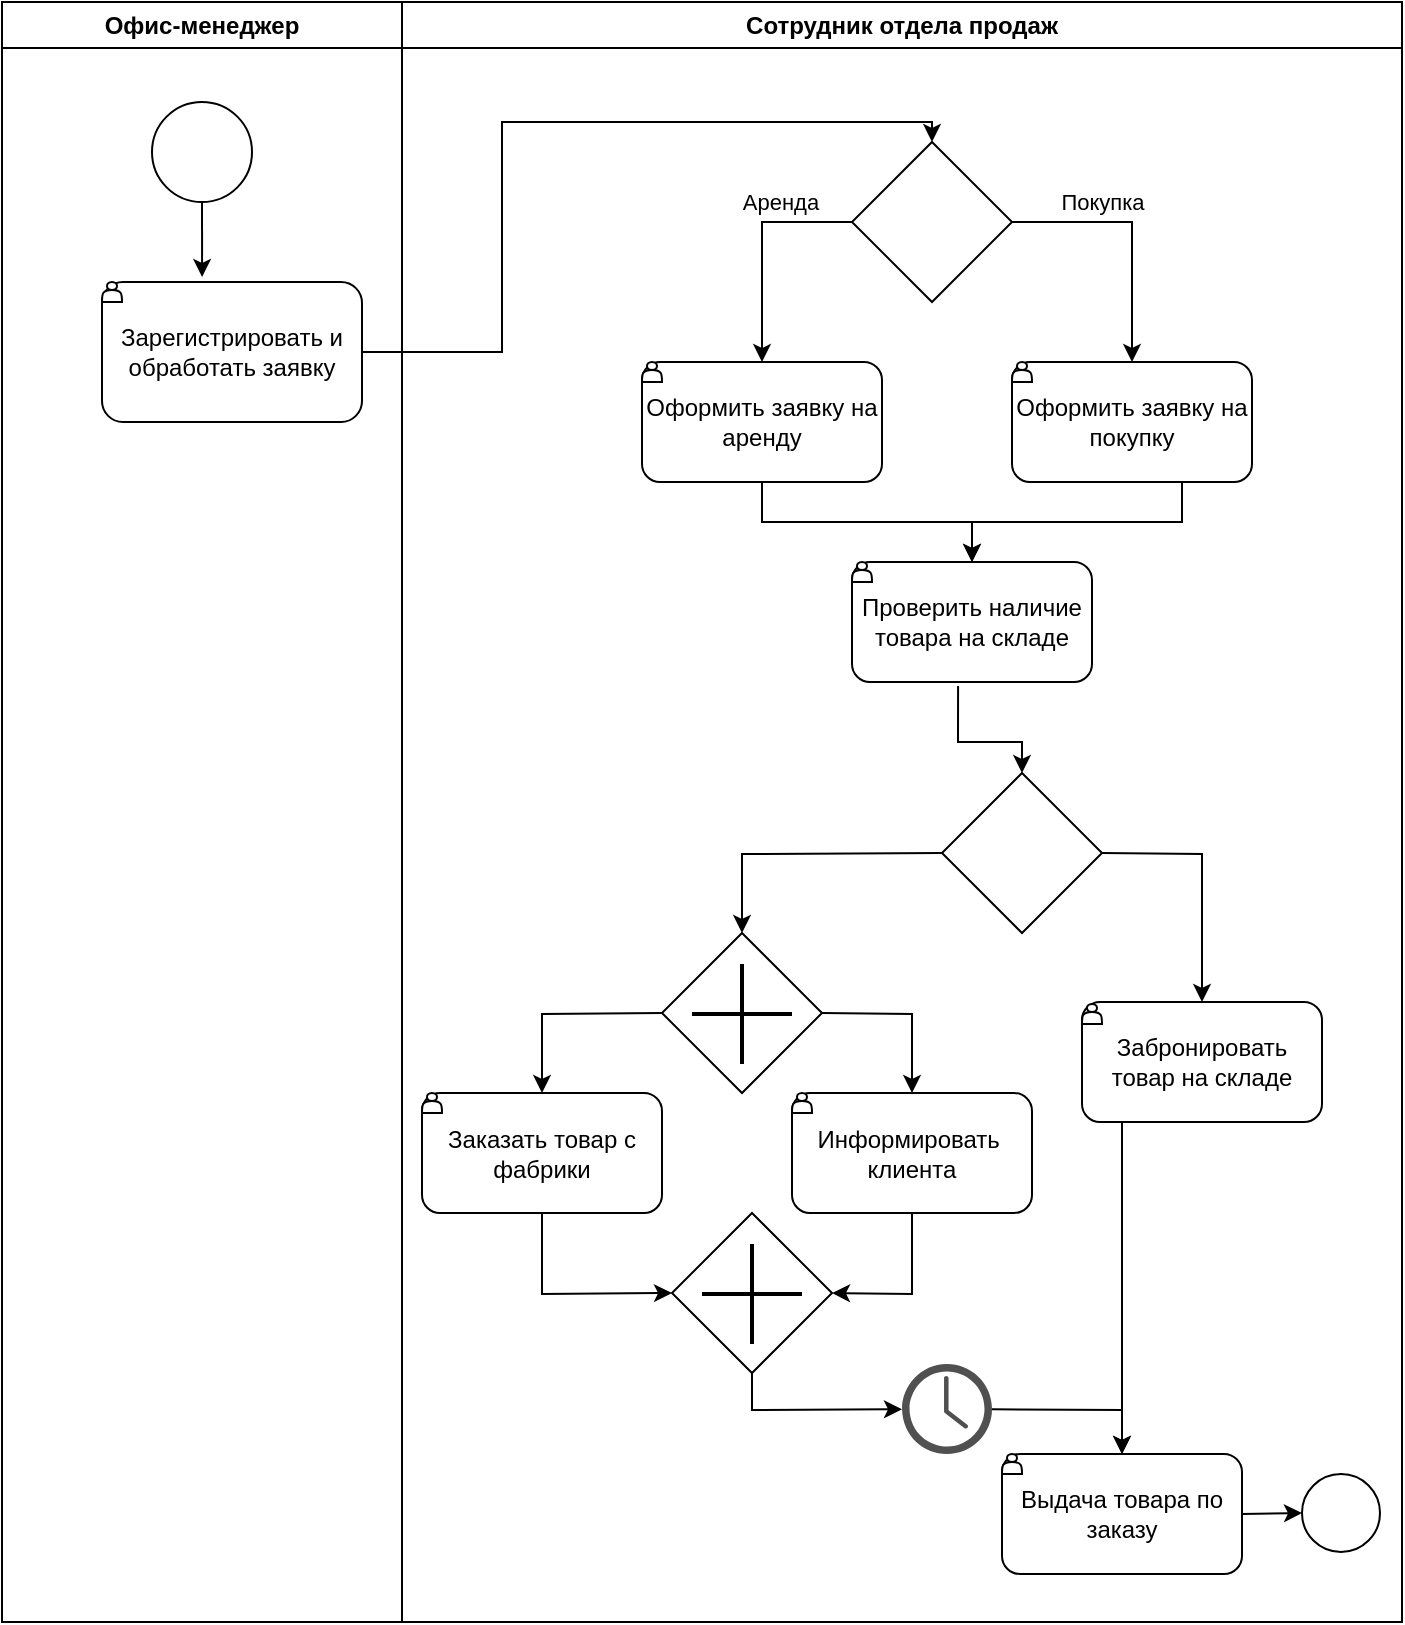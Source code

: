 <mxfile version="24.2.1" type="device">
  <diagram name="Страница — 1" id="Q4NtLcU40M-0rt19lN3W">
    <mxGraphModel dx="1195" dy="650" grid="1" gridSize="10" guides="1" tooltips="1" connect="1" arrows="1" fold="1" page="1" pageScale="1" pageWidth="827" pageHeight="1169" math="0" shadow="0">
      <root>
        <mxCell id="0" />
        <mxCell id="1" parent="0" />
        <mxCell id="UAzhUowsetnpxLLN-jfO-1" value="Офис-&lt;span style=&quot;background-color: initial;&quot;&gt;менеджер&lt;/span&gt;" style="swimlane;whiteSpace=wrap;html=1;" vertex="1" parent="1">
          <mxGeometry x="120" y="200" width="200" height="810" as="geometry" />
        </mxCell>
        <mxCell id="UAzhUowsetnpxLLN-jfO-3" value="" style="ellipse;whiteSpace=wrap;html=1;aspect=fixed;" vertex="1" parent="UAzhUowsetnpxLLN-jfO-1">
          <mxGeometry x="75" y="50" width="50" height="50" as="geometry" />
        </mxCell>
        <mxCell id="UAzhUowsetnpxLLN-jfO-4" value="Зарегистрировать и обработать заявку" style="rounded=1;whiteSpace=wrap;html=1;" vertex="1" parent="UAzhUowsetnpxLLN-jfO-1">
          <mxGeometry x="50" y="140" width="130" height="70" as="geometry" />
        </mxCell>
        <mxCell id="UAzhUowsetnpxLLN-jfO-5" value="" style="shape=actor;whiteSpace=wrap;html=1;" vertex="1" parent="UAzhUowsetnpxLLN-jfO-1">
          <mxGeometry x="50" y="140" width="10" height="10" as="geometry" />
        </mxCell>
        <mxCell id="UAzhUowsetnpxLLN-jfO-53" value="" style="endArrow=classic;html=1;rounded=0;exitX=0.5;exitY=1;exitDx=0;exitDy=0;entryX=0.385;entryY=-0.036;entryDx=0;entryDy=0;entryPerimeter=0;" edge="1" parent="UAzhUowsetnpxLLN-jfO-1" source="UAzhUowsetnpxLLN-jfO-3" target="UAzhUowsetnpxLLN-jfO-4">
          <mxGeometry width="50" height="50" relative="1" as="geometry">
            <mxPoint x="120" y="130" as="sourcePoint" />
            <mxPoint x="170" y="80" as="targetPoint" />
          </mxGeometry>
        </mxCell>
        <mxCell id="UAzhUowsetnpxLLN-jfO-2" value="Сотрудник отдела продаж" style="swimlane;whiteSpace=wrap;html=1;" vertex="1" parent="1">
          <mxGeometry x="320" y="200" width="500" height="810" as="geometry" />
        </mxCell>
        <mxCell id="UAzhUowsetnpxLLN-jfO-6" value="" style="rhombus;whiteSpace=wrap;html=1;" vertex="1" parent="UAzhUowsetnpxLLN-jfO-2">
          <mxGeometry x="225" y="70" width="80" height="80" as="geometry" />
        </mxCell>
        <mxCell id="UAzhUowsetnpxLLN-jfO-8" value="Оформить заявку на аренду" style="rounded=1;whiteSpace=wrap;html=1;" vertex="1" parent="UAzhUowsetnpxLLN-jfO-2">
          <mxGeometry x="120" y="180" width="120" height="60" as="geometry" />
        </mxCell>
        <mxCell id="UAzhUowsetnpxLLN-jfO-9" value="Оформить заявку на покупку" style="rounded=1;whiteSpace=wrap;html=1;" vertex="1" parent="UAzhUowsetnpxLLN-jfO-2">
          <mxGeometry x="305" y="180" width="120" height="60" as="geometry" />
        </mxCell>
        <mxCell id="UAzhUowsetnpxLLN-jfO-10" value="" style="endArrow=classic;html=1;rounded=0;exitX=0;exitY=0.5;exitDx=0;exitDy=0;entryX=0.5;entryY=0;entryDx=0;entryDy=0;" edge="1" parent="UAzhUowsetnpxLLN-jfO-2" source="UAzhUowsetnpxLLN-jfO-6" target="UAzhUowsetnpxLLN-jfO-8">
          <mxGeometry width="50" height="50" relative="1" as="geometry">
            <mxPoint x="175" y="148.52" as="sourcePoint" />
            <mxPoint x="134" y="111.48" as="targetPoint" />
            <Array as="points">
              <mxPoint x="180" y="110" />
            </Array>
          </mxGeometry>
        </mxCell>
        <mxCell id="UAzhUowsetnpxLLN-jfO-55" value="Аренда" style="edgeLabel;html=1;align=center;verticalAlign=middle;resizable=0;points=[];" vertex="1" connectable="0" parent="UAzhUowsetnpxLLN-jfO-10">
          <mxGeometry x="-0.377" y="-1" relative="1" as="geometry">
            <mxPoint y="-9" as="offset" />
          </mxGeometry>
        </mxCell>
        <mxCell id="UAzhUowsetnpxLLN-jfO-13" value="" style="endArrow=classic;html=1;rounded=0;exitX=1;exitY=0.5;exitDx=0;exitDy=0;entryX=0.5;entryY=0;entryDx=0;entryDy=0;" edge="1" parent="UAzhUowsetnpxLLN-jfO-2" source="UAzhUowsetnpxLLN-jfO-6" target="UAzhUowsetnpxLLN-jfO-9">
          <mxGeometry width="50" height="50" relative="1" as="geometry">
            <mxPoint x="340" y="170" as="sourcePoint" />
            <mxPoint x="390" y="120" as="targetPoint" />
            <Array as="points">
              <mxPoint x="365" y="110" />
            </Array>
          </mxGeometry>
        </mxCell>
        <mxCell id="UAzhUowsetnpxLLN-jfO-56" value="Покупка" style="edgeLabel;html=1;align=center;verticalAlign=middle;resizable=0;points=[];" vertex="1" connectable="0" parent="UAzhUowsetnpxLLN-jfO-13">
          <mxGeometry x="-0.321" y="2" relative="1" as="geometry">
            <mxPoint x="1" y="-8" as="offset" />
          </mxGeometry>
        </mxCell>
        <mxCell id="UAzhUowsetnpxLLN-jfO-14" value="Проверить наличие товара на складе" style="rounded=1;whiteSpace=wrap;html=1;" vertex="1" parent="UAzhUowsetnpxLLN-jfO-2">
          <mxGeometry x="225" y="280" width="120" height="60" as="geometry" />
        </mxCell>
        <mxCell id="UAzhUowsetnpxLLN-jfO-15" value="" style="endArrow=classic;html=1;rounded=0;exitX=0.5;exitY=1;exitDx=0;exitDy=0;" edge="1" parent="UAzhUowsetnpxLLN-jfO-2">
          <mxGeometry width="50" height="50" relative="1" as="geometry">
            <mxPoint x="180" y="240" as="sourcePoint" />
            <mxPoint x="285" y="280" as="targetPoint" />
            <Array as="points">
              <mxPoint x="180" y="260" />
              <mxPoint x="200" y="260" />
              <mxPoint x="285" y="260" />
            </Array>
          </mxGeometry>
        </mxCell>
        <mxCell id="UAzhUowsetnpxLLN-jfO-16" value="" style="endArrow=classic;html=1;rounded=0;exitX=0.5;exitY=1;exitDx=0;exitDy=0;entryX=0.5;entryY=0;entryDx=0;entryDy=0;" edge="1" parent="UAzhUowsetnpxLLN-jfO-2" target="UAzhUowsetnpxLLN-jfO-14">
          <mxGeometry width="50" height="50" relative="1" as="geometry">
            <mxPoint x="390" y="240" as="sourcePoint" />
            <mxPoint x="370" y="310" as="targetPoint" />
            <Array as="points">
              <mxPoint x="390" y="260" />
              <mxPoint x="285" y="260" />
            </Array>
          </mxGeometry>
        </mxCell>
        <mxCell id="UAzhUowsetnpxLLN-jfO-17" value="" style="rhombus;whiteSpace=wrap;html=1;" vertex="1" parent="UAzhUowsetnpxLLN-jfO-2">
          <mxGeometry x="130" y="465.5" width="80" height="80" as="geometry" />
        </mxCell>
        <mxCell id="UAzhUowsetnpxLLN-jfO-19" value="" style="line;strokeWidth=2;direction=south;html=1;" vertex="1" parent="UAzhUowsetnpxLLN-jfO-2">
          <mxGeometry x="165" y="481" width="10" height="50" as="geometry" />
        </mxCell>
        <mxCell id="UAzhUowsetnpxLLN-jfO-20" value="" style="line;strokeWidth=2;direction=west;html=1;" vertex="1" parent="UAzhUowsetnpxLLN-jfO-2">
          <mxGeometry x="145" y="501" width="50" height="10" as="geometry" />
        </mxCell>
        <mxCell id="UAzhUowsetnpxLLN-jfO-25" value="" style="rhombus;whiteSpace=wrap;html=1;" vertex="1" parent="UAzhUowsetnpxLLN-jfO-2">
          <mxGeometry x="135" y="605.5" width="80" height="80" as="geometry" />
        </mxCell>
        <mxCell id="UAzhUowsetnpxLLN-jfO-26" value="" style="line;strokeWidth=2;direction=south;html=1;" vertex="1" parent="UAzhUowsetnpxLLN-jfO-2">
          <mxGeometry x="170" y="621" width="10" height="50" as="geometry" />
        </mxCell>
        <mxCell id="UAzhUowsetnpxLLN-jfO-27" value="" style="line;strokeWidth=2;direction=west;html=1;" vertex="1" parent="UAzhUowsetnpxLLN-jfO-2">
          <mxGeometry x="150" y="641" width="50" height="10" as="geometry" />
        </mxCell>
        <mxCell id="UAzhUowsetnpxLLN-jfO-28" value="" style="rhombus;whiteSpace=wrap;html=1;" vertex="1" parent="UAzhUowsetnpxLLN-jfO-2">
          <mxGeometry x="270" y="385.5" width="80" height="80" as="geometry" />
        </mxCell>
        <mxCell id="UAzhUowsetnpxLLN-jfO-29" value="" style="endArrow=classic;html=1;rounded=0;exitX=0.442;exitY=1.033;exitDx=0;exitDy=0;exitPerimeter=0;entryX=0.5;entryY=0;entryDx=0;entryDy=0;" edge="1" parent="UAzhUowsetnpxLLN-jfO-2" source="UAzhUowsetnpxLLN-jfO-14" target="UAzhUowsetnpxLLN-jfO-28">
          <mxGeometry width="50" height="50" relative="1" as="geometry">
            <mxPoint x="190" y="410" as="sourcePoint" />
            <mxPoint x="240" y="360" as="targetPoint" />
            <Array as="points">
              <mxPoint x="278" y="370" />
              <mxPoint x="310" y="370" />
            </Array>
          </mxGeometry>
        </mxCell>
        <mxCell id="UAzhUowsetnpxLLN-jfO-30" value="Забронировать товар на складе" style="rounded=1;whiteSpace=wrap;html=1;" vertex="1" parent="UAzhUowsetnpxLLN-jfO-2">
          <mxGeometry x="340" y="500" width="120" height="60" as="geometry" />
        </mxCell>
        <mxCell id="UAzhUowsetnpxLLN-jfO-31" value="Выдача товара по заказу" style="rounded=1;whiteSpace=wrap;html=1;" vertex="1" parent="UAzhUowsetnpxLLN-jfO-2">
          <mxGeometry x="300" y="726" width="120" height="60" as="geometry" />
        </mxCell>
        <mxCell id="UAzhUowsetnpxLLN-jfO-32" value="" style="endArrow=classic;html=1;rounded=0;exitX=0;exitY=0.5;exitDx=0;exitDy=0;entryX=0.5;entryY=0;entryDx=0;entryDy=0;" edge="1" parent="UAzhUowsetnpxLLN-jfO-2" source="UAzhUowsetnpxLLN-jfO-28" target="UAzhUowsetnpxLLN-jfO-17">
          <mxGeometry width="50" height="50" relative="1" as="geometry">
            <mxPoint x="240" y="515.5" as="sourcePoint" />
            <mxPoint x="290" y="465.5" as="targetPoint" />
            <Array as="points">
              <mxPoint x="170" y="426" />
            </Array>
          </mxGeometry>
        </mxCell>
        <mxCell id="UAzhUowsetnpxLLN-jfO-33" value="" style="endArrow=classic;html=1;rounded=0;exitX=1;exitY=0.5;exitDx=0;exitDy=0;entryX=0.5;entryY=0;entryDx=0;entryDy=0;" edge="1" parent="UAzhUowsetnpxLLN-jfO-2" source="UAzhUowsetnpxLLN-jfO-28" target="UAzhUowsetnpxLLN-jfO-30">
          <mxGeometry width="50" height="50" relative="1" as="geometry">
            <mxPoint x="400" y="481" as="sourcePoint" />
            <mxPoint x="450" y="431" as="targetPoint" />
            <Array as="points">
              <mxPoint x="400" y="426" />
            </Array>
          </mxGeometry>
        </mxCell>
        <mxCell id="UAzhUowsetnpxLLN-jfO-34" value="Заказать товар с фабрики" style="rounded=1;whiteSpace=wrap;html=1;" vertex="1" parent="UAzhUowsetnpxLLN-jfO-2">
          <mxGeometry x="10" y="545.5" width="120" height="60" as="geometry" />
        </mxCell>
        <mxCell id="UAzhUowsetnpxLLN-jfO-35" value="" style="endArrow=classic;html=1;rounded=0;exitX=0;exitY=0.5;exitDx=0;exitDy=0;entryX=0.5;entryY=0;entryDx=0;entryDy=0;" edge="1" parent="UAzhUowsetnpxLLN-jfO-2" source="UAzhUowsetnpxLLN-jfO-17" target="UAzhUowsetnpxLLN-jfO-34">
          <mxGeometry width="50" height="50" relative="1" as="geometry">
            <mxPoint x="60" y="481" as="sourcePoint" />
            <mxPoint x="110" y="431" as="targetPoint" />
            <Array as="points">
              <mxPoint x="70" y="506" />
            </Array>
          </mxGeometry>
        </mxCell>
        <mxCell id="UAzhUowsetnpxLLN-jfO-36" value="Информировать&amp;nbsp;&lt;br&gt;клиента" style="rounded=1;whiteSpace=wrap;html=1;" vertex="1" parent="UAzhUowsetnpxLLN-jfO-2">
          <mxGeometry x="195" y="545.5" width="120" height="60" as="geometry" />
        </mxCell>
        <mxCell id="UAzhUowsetnpxLLN-jfO-37" value="" style="endArrow=classic;html=1;rounded=0;exitX=1;exitY=0.5;exitDx=0;exitDy=0;entryX=0.5;entryY=0;entryDx=0;entryDy=0;" edge="1" parent="UAzhUowsetnpxLLN-jfO-2" source="UAzhUowsetnpxLLN-jfO-17" target="UAzhUowsetnpxLLN-jfO-36">
          <mxGeometry width="50" height="50" relative="1" as="geometry">
            <mxPoint x="240" y="530" as="sourcePoint" />
            <mxPoint x="290" y="480" as="targetPoint" />
            <Array as="points">
              <mxPoint x="255" y="506" />
            </Array>
          </mxGeometry>
        </mxCell>
        <mxCell id="UAzhUowsetnpxLLN-jfO-40" value="" style="endArrow=classic;html=1;rounded=0;exitX=0.5;exitY=1;exitDx=0;exitDy=0;entryX=0;entryY=0.5;entryDx=0;entryDy=0;" edge="1" parent="UAzhUowsetnpxLLN-jfO-2" source="UAzhUowsetnpxLLN-jfO-34" target="UAzhUowsetnpxLLN-jfO-25">
          <mxGeometry width="50" height="50" relative="1" as="geometry">
            <mxPoint x="80" y="691" as="sourcePoint" />
            <mxPoint x="130" y="641" as="targetPoint" />
            <Array as="points">
              <mxPoint x="70" y="646" />
            </Array>
          </mxGeometry>
        </mxCell>
        <mxCell id="UAzhUowsetnpxLLN-jfO-41" value="" style="endArrow=classic;html=1;rounded=0;exitX=0.5;exitY=1;exitDx=0;exitDy=0;entryX=1;entryY=0.5;entryDx=0;entryDy=0;" edge="1" parent="UAzhUowsetnpxLLN-jfO-2" source="UAzhUowsetnpxLLN-jfO-36" target="UAzhUowsetnpxLLN-jfO-25">
          <mxGeometry width="50" height="50" relative="1" as="geometry">
            <mxPoint x="240" y="691" as="sourcePoint" />
            <mxPoint x="290" y="641" as="targetPoint" />
            <Array as="points">
              <mxPoint x="255" y="646" />
            </Array>
          </mxGeometry>
        </mxCell>
        <mxCell id="UAzhUowsetnpxLLN-jfO-42" value="" style="sketch=0;pointerEvents=1;shadow=0;dashed=0;html=1;strokeColor=none;fillColor=#505050;labelPosition=center;verticalLabelPosition=bottom;verticalAlign=top;outlineConnect=0;align=center;shape=mxgraph.office.concepts.clock;" vertex="1" parent="UAzhUowsetnpxLLN-jfO-2">
          <mxGeometry x="250" y="681" width="45" height="45" as="geometry" />
        </mxCell>
        <mxCell id="UAzhUowsetnpxLLN-jfO-43" value="" style="endArrow=classic;html=1;rounded=0;exitX=0.5;exitY=1;exitDx=0;exitDy=0;" edge="1" parent="UAzhUowsetnpxLLN-jfO-2" source="UAzhUowsetnpxLLN-jfO-25" target="UAzhUowsetnpxLLN-jfO-42">
          <mxGeometry width="50" height="50" relative="1" as="geometry">
            <mxPoint x="170" y="750" as="sourcePoint" />
            <mxPoint x="220" y="700" as="targetPoint" />
            <Array as="points">
              <mxPoint x="175" y="704" />
            </Array>
          </mxGeometry>
        </mxCell>
        <mxCell id="UAzhUowsetnpxLLN-jfO-44" value="" style="endArrow=classic;html=1;rounded=0;entryX=0.5;entryY=0;entryDx=0;entryDy=0;" edge="1" parent="UAzhUowsetnpxLLN-jfO-2" target="UAzhUowsetnpxLLN-jfO-31">
          <mxGeometry width="50" height="50" relative="1" as="geometry">
            <mxPoint x="360" y="560" as="sourcePoint" />
            <mxPoint x="440" y="571" as="targetPoint" />
          </mxGeometry>
        </mxCell>
        <mxCell id="UAzhUowsetnpxLLN-jfO-45" value="" style="endArrow=classic;html=1;rounded=0;entryX=0.5;entryY=0;entryDx=0;entryDy=0;" edge="1" parent="UAzhUowsetnpxLLN-jfO-2" source="UAzhUowsetnpxLLN-jfO-42" target="UAzhUowsetnpxLLN-jfO-31">
          <mxGeometry width="50" height="50" relative="1" as="geometry">
            <mxPoint x="330" y="710" as="sourcePoint" />
            <mxPoint x="380" y="660" as="targetPoint" />
            <Array as="points">
              <mxPoint x="360" y="704" />
            </Array>
          </mxGeometry>
        </mxCell>
        <mxCell id="UAzhUowsetnpxLLN-jfO-46" value="" style="shape=actor;whiteSpace=wrap;html=1;" vertex="1" parent="UAzhUowsetnpxLLN-jfO-2">
          <mxGeometry x="120" y="180" width="10" height="10" as="geometry" />
        </mxCell>
        <mxCell id="UAzhUowsetnpxLLN-jfO-47" value="" style="shape=actor;whiteSpace=wrap;html=1;" vertex="1" parent="UAzhUowsetnpxLLN-jfO-2">
          <mxGeometry x="305" y="180" width="10" height="10" as="geometry" />
        </mxCell>
        <mxCell id="UAzhUowsetnpxLLN-jfO-48" value="" style="shape=actor;whiteSpace=wrap;html=1;" vertex="1" parent="UAzhUowsetnpxLLN-jfO-2">
          <mxGeometry x="225" y="280" width="10" height="10" as="geometry" />
        </mxCell>
        <mxCell id="UAzhUowsetnpxLLN-jfO-49" value="" style="shape=actor;whiteSpace=wrap;html=1;" vertex="1" parent="UAzhUowsetnpxLLN-jfO-2">
          <mxGeometry x="10" y="545.5" width="10" height="10" as="geometry" />
        </mxCell>
        <mxCell id="UAzhUowsetnpxLLN-jfO-50" value="" style="shape=actor;whiteSpace=wrap;html=1;" vertex="1" parent="UAzhUowsetnpxLLN-jfO-2">
          <mxGeometry x="195" y="545.5" width="10" height="10" as="geometry" />
        </mxCell>
        <mxCell id="UAzhUowsetnpxLLN-jfO-51" value="" style="shape=actor;whiteSpace=wrap;html=1;" vertex="1" parent="UAzhUowsetnpxLLN-jfO-2">
          <mxGeometry x="340" y="501" width="10" height="10" as="geometry" />
        </mxCell>
        <mxCell id="UAzhUowsetnpxLLN-jfO-52" value="" style="shape=actor;whiteSpace=wrap;html=1;" vertex="1" parent="UAzhUowsetnpxLLN-jfO-2">
          <mxGeometry x="300" y="726" width="10" height="10" as="geometry" />
        </mxCell>
        <mxCell id="UAzhUowsetnpxLLN-jfO-57" value="" style="ellipse;whiteSpace=wrap;html=1;aspect=fixed;" vertex="1" parent="UAzhUowsetnpxLLN-jfO-2">
          <mxGeometry x="450" y="736" width="39" height="39" as="geometry" />
        </mxCell>
        <mxCell id="UAzhUowsetnpxLLN-jfO-58" value="" style="endArrow=classic;html=1;rounded=0;entryX=0;entryY=0.5;entryDx=0;entryDy=0;exitX=1;exitY=0.5;exitDx=0;exitDy=0;" edge="1" parent="UAzhUowsetnpxLLN-jfO-2" source="UAzhUowsetnpxLLN-jfO-31" target="UAzhUowsetnpxLLN-jfO-57">
          <mxGeometry width="50" height="50" relative="1" as="geometry">
            <mxPoint x="420" y="750" as="sourcePoint" />
            <mxPoint x="470" y="710" as="targetPoint" />
          </mxGeometry>
        </mxCell>
        <mxCell id="UAzhUowsetnpxLLN-jfO-7" value="" style="endArrow=classic;html=1;rounded=0;exitX=1;exitY=0.5;exitDx=0;exitDy=0;entryX=0.5;entryY=0;entryDx=0;entryDy=0;" edge="1" parent="1" source="UAzhUowsetnpxLLN-jfO-4" target="UAzhUowsetnpxLLN-jfO-6">
          <mxGeometry width="50" height="50" relative="1" as="geometry">
            <mxPoint x="390" y="430" as="sourcePoint" />
            <mxPoint x="540" y="280" as="targetPoint" />
            <Array as="points">
              <mxPoint x="370" y="375" />
              <mxPoint x="370" y="260" />
              <mxPoint x="545" y="260" />
              <mxPoint x="585" y="260" />
            </Array>
          </mxGeometry>
        </mxCell>
      </root>
    </mxGraphModel>
  </diagram>
</mxfile>
